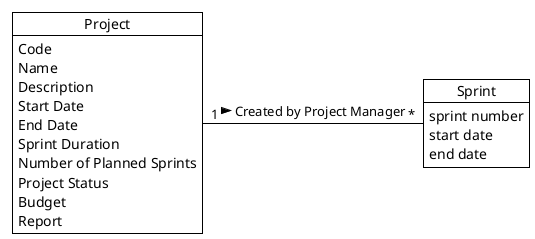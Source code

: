 @startuml
!theme plain

Object Sprint {
sprint number
start date
end date
}

Object Project {
Code
Name
Description
Start Date
End Date
Sprint Duration
Number of Planned Sprints
Project Status
Budget
Report
}

"Sprint" "*" -left- "1" "Project": Created by Project Manager  <

@enduml